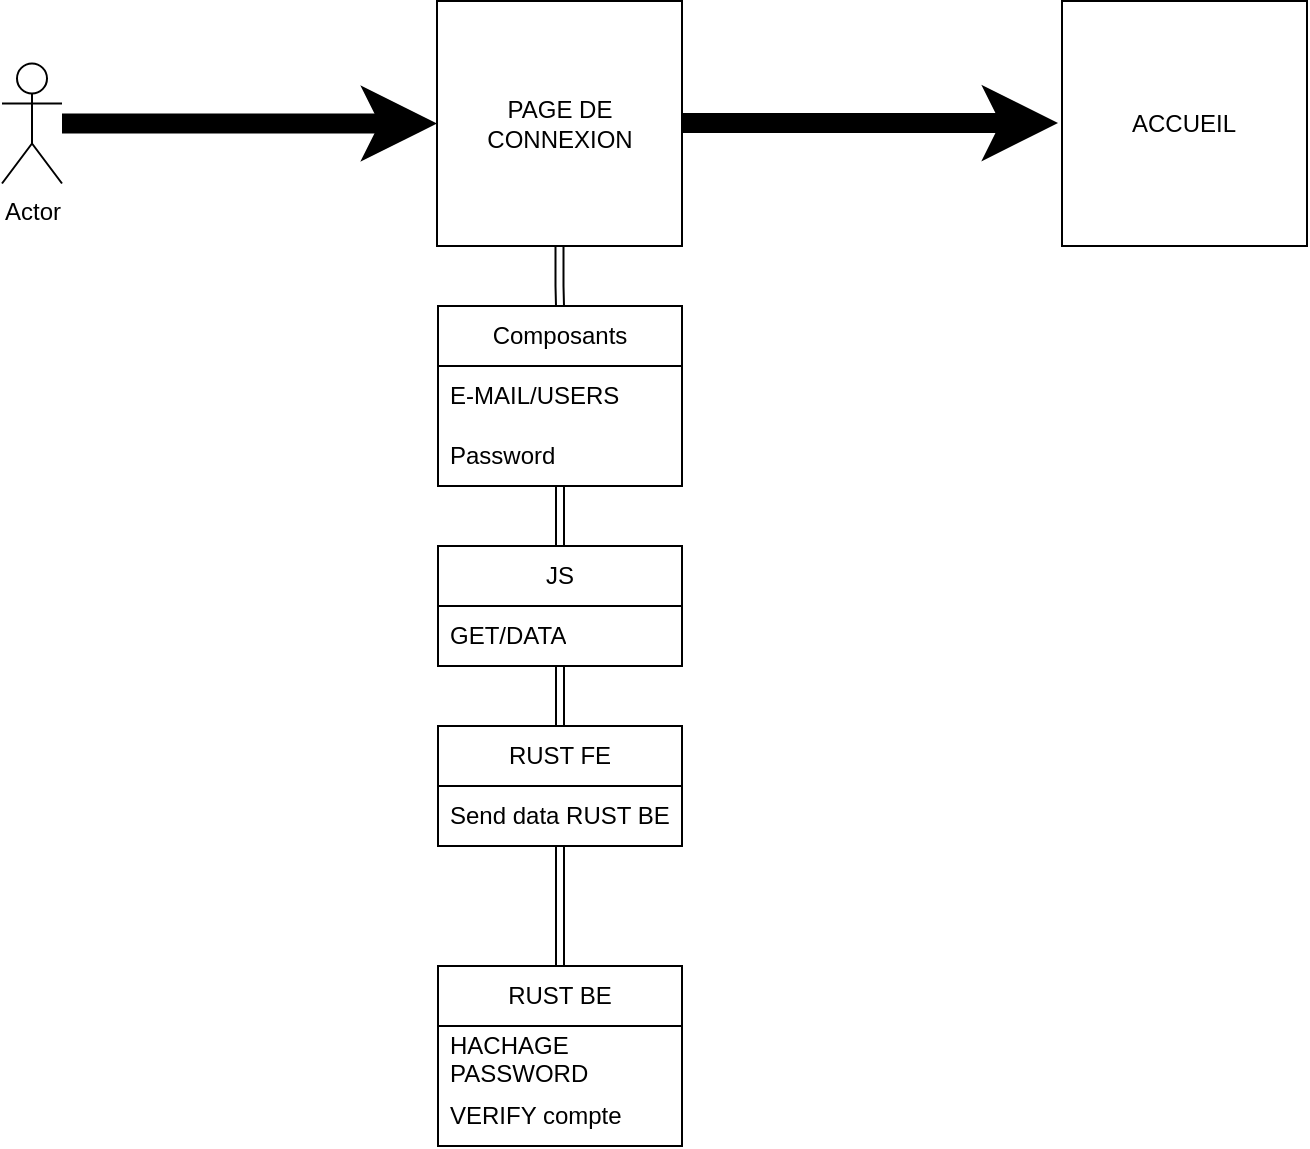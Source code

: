 <mxfile version="21.6.2" type="github">
  <diagram name="Page-1" id="qT9QPxsMEMK8nyg3d_37">
    <mxGraphModel dx="956" dy="530" grid="1" gridSize="10" guides="1" tooltips="1" connect="1" arrows="1" fold="1" page="1" pageScale="1" pageWidth="850" pageHeight="1100" math="0" shadow="0">
      <root>
        <mxCell id="0" />
        <mxCell id="1" parent="0" />
        <mxCell id="gc4vtJJeDPZxb7eioNeU-11" style="edgeStyle=orthogonalEdgeStyle;rounded=0;orthogonalLoop=1;jettySize=auto;html=1;entryX=0.5;entryY=0;entryDx=0;entryDy=0;shape=link;" edge="1" parent="1" source="gc4vtJJeDPZxb7eioNeU-1" target="gc4vtJJeDPZxb7eioNeU-7">
          <mxGeometry relative="1" as="geometry" />
        </mxCell>
        <mxCell id="gc4vtJJeDPZxb7eioNeU-1" value="" style="whiteSpace=wrap;html=1;aspect=fixed;" vertex="1" parent="1">
          <mxGeometry x="277.5" y="277.5" width="122.5" height="122.5" as="geometry" />
        </mxCell>
        <mxCell id="gc4vtJJeDPZxb7eioNeU-2" value="PAGE DE CONNEXION" style="text;html=1;strokeColor=none;fillColor=none;align=center;verticalAlign=middle;whiteSpace=wrap;rounded=0;" vertex="1" parent="1">
          <mxGeometry x="308.75" y="323.75" width="60" height="30" as="geometry" />
        </mxCell>
        <mxCell id="gc4vtJJeDPZxb7eioNeU-5" style="edgeStyle=orthogonalEdgeStyle;rounded=0;orthogonalLoop=1;jettySize=auto;html=1;entryX=0;entryY=0.5;entryDx=0;entryDy=0;strokeWidth=10;" edge="1" parent="1" source="gc4vtJJeDPZxb7eioNeU-3" target="gc4vtJJeDPZxb7eioNeU-1">
          <mxGeometry relative="1" as="geometry" />
        </mxCell>
        <mxCell id="gc4vtJJeDPZxb7eioNeU-3" value="Actor" style="shape=umlActor;verticalLabelPosition=bottom;verticalAlign=top;html=1;outlineConnect=0;" vertex="1" parent="1">
          <mxGeometry x="60" y="308.75" width="30" height="60" as="geometry" />
        </mxCell>
        <mxCell id="gc4vtJJeDPZxb7eioNeU-16" style="edgeStyle=orthogonalEdgeStyle;rounded=0;orthogonalLoop=1;jettySize=auto;html=1;entryX=0.5;entryY=0;entryDx=0;entryDy=0;shape=link;" edge="1" parent="1" source="gc4vtJJeDPZxb7eioNeU-7" target="gc4vtJJeDPZxb7eioNeU-13">
          <mxGeometry relative="1" as="geometry" />
        </mxCell>
        <mxCell id="gc4vtJJeDPZxb7eioNeU-7" value="Composants" style="swimlane;fontStyle=0;childLayout=stackLayout;horizontal=1;startSize=30;horizontalStack=0;resizeParent=1;resizeParentMax=0;resizeLast=0;collapsible=1;marginBottom=0;whiteSpace=wrap;html=1;" vertex="1" parent="1">
          <mxGeometry x="278" y="430" width="122" height="90" as="geometry" />
        </mxCell>
        <mxCell id="gc4vtJJeDPZxb7eioNeU-8" value="E-MAIL/USERS&lt;span style=&quot;white-space: pre;&quot;&gt;&#x9;&lt;/span&gt;" style="text;strokeColor=none;fillColor=none;align=left;verticalAlign=middle;spacingLeft=4;spacingRight=4;overflow=hidden;points=[[0,0.5],[1,0.5]];portConstraint=eastwest;rotatable=0;whiteSpace=wrap;html=1;" vertex="1" parent="gc4vtJJeDPZxb7eioNeU-7">
          <mxGeometry y="30" width="122" height="30" as="geometry" />
        </mxCell>
        <mxCell id="gc4vtJJeDPZxb7eioNeU-9" value="Password" style="text;strokeColor=none;fillColor=none;align=left;verticalAlign=middle;spacingLeft=4;spacingRight=4;overflow=hidden;points=[[0,0.5],[1,0.5]];portConstraint=eastwest;rotatable=0;whiteSpace=wrap;html=1;" vertex="1" parent="gc4vtJJeDPZxb7eioNeU-7">
          <mxGeometry y="60" width="122" height="30" as="geometry" />
        </mxCell>
        <mxCell id="gc4vtJJeDPZxb7eioNeU-23" style="edgeStyle=orthogonalEdgeStyle;rounded=0;orthogonalLoop=1;jettySize=auto;html=1;entryX=0.5;entryY=0;entryDx=0;entryDy=0;shape=link;" edge="1" parent="1" source="gc4vtJJeDPZxb7eioNeU-13" target="gc4vtJJeDPZxb7eioNeU-17">
          <mxGeometry relative="1" as="geometry" />
        </mxCell>
        <mxCell id="gc4vtJJeDPZxb7eioNeU-13" value="JS" style="swimlane;fontStyle=0;childLayout=stackLayout;horizontal=1;startSize=30;horizontalStack=0;resizeParent=1;resizeParentMax=0;resizeLast=0;collapsible=1;marginBottom=0;whiteSpace=wrap;html=1;" vertex="1" parent="1">
          <mxGeometry x="278" y="550" width="122" height="60" as="geometry" />
        </mxCell>
        <mxCell id="gc4vtJJeDPZxb7eioNeU-14" value="GET/DATA" style="text;strokeColor=none;fillColor=none;align=left;verticalAlign=middle;spacingLeft=4;spacingRight=4;overflow=hidden;points=[[0,0.5],[1,0.5]];portConstraint=eastwest;rotatable=0;whiteSpace=wrap;html=1;" vertex="1" parent="gc4vtJJeDPZxb7eioNeU-13">
          <mxGeometry y="30" width="122" height="30" as="geometry" />
        </mxCell>
        <mxCell id="gc4vtJJeDPZxb7eioNeU-24" style="edgeStyle=orthogonalEdgeStyle;rounded=0;orthogonalLoop=1;jettySize=auto;html=1;entryX=0.5;entryY=0;entryDx=0;entryDy=0;shape=link;" edge="1" parent="1" source="gc4vtJJeDPZxb7eioNeU-17" target="gc4vtJJeDPZxb7eioNeU-20">
          <mxGeometry relative="1" as="geometry" />
        </mxCell>
        <mxCell id="gc4vtJJeDPZxb7eioNeU-17" value="RUST FE" style="swimlane;fontStyle=0;childLayout=stackLayout;horizontal=1;startSize=30;horizontalStack=0;resizeParent=1;resizeParentMax=0;resizeLast=0;collapsible=1;marginBottom=0;whiteSpace=wrap;html=1;" vertex="1" parent="1">
          <mxGeometry x="278" y="640" width="122" height="60" as="geometry" />
        </mxCell>
        <mxCell id="gc4vtJJeDPZxb7eioNeU-19" value="Send data RUST BE" style="text;strokeColor=none;fillColor=none;align=left;verticalAlign=middle;spacingLeft=4;spacingRight=4;overflow=hidden;points=[[0,0.5],[1,0.5]];portConstraint=eastwest;rotatable=0;whiteSpace=wrap;html=1;" vertex="1" parent="gc4vtJJeDPZxb7eioNeU-17">
          <mxGeometry y="30" width="122" height="30" as="geometry" />
        </mxCell>
        <mxCell id="gc4vtJJeDPZxb7eioNeU-20" value="RUST BE" style="swimlane;fontStyle=0;childLayout=stackLayout;horizontal=1;startSize=30;horizontalStack=0;resizeParent=1;resizeParentMax=0;resizeLast=0;collapsible=1;marginBottom=0;whiteSpace=wrap;html=1;" vertex="1" parent="1">
          <mxGeometry x="278" y="760" width="122" height="90" as="geometry" />
        </mxCell>
        <mxCell id="gc4vtJJeDPZxb7eioNeU-21" value="HACHAGE PASSWORD" style="text;strokeColor=none;fillColor=none;align=left;verticalAlign=middle;spacingLeft=4;spacingRight=4;overflow=hidden;points=[[0,0.5],[1,0.5]];portConstraint=eastwest;rotatable=0;whiteSpace=wrap;html=1;" vertex="1" parent="gc4vtJJeDPZxb7eioNeU-20">
          <mxGeometry y="30" width="122" height="30" as="geometry" />
        </mxCell>
        <mxCell id="gc4vtJJeDPZxb7eioNeU-22" value="VERIFY compte" style="text;strokeColor=none;fillColor=none;align=left;verticalAlign=middle;spacingLeft=4;spacingRight=4;overflow=hidden;points=[[0,0.5],[1,0.5]];portConstraint=eastwest;rotatable=0;whiteSpace=wrap;html=1;" vertex="1" parent="gc4vtJJeDPZxb7eioNeU-20">
          <mxGeometry y="60" width="122" height="30" as="geometry" />
        </mxCell>
        <mxCell id="gc4vtJJeDPZxb7eioNeU-25" style="edgeStyle=orthogonalEdgeStyle;rounded=0;orthogonalLoop=1;jettySize=auto;html=1;entryX=0;entryY=0.5;entryDx=0;entryDy=0;strokeWidth=10;" edge="1" parent="1">
          <mxGeometry relative="1" as="geometry">
            <mxPoint x="400" y="338.53" as="sourcePoint" />
            <mxPoint x="588" y="338.53" as="targetPoint" />
            <Array as="points">
              <mxPoint x="510" y="338.53" />
              <mxPoint x="510" y="338.53" />
            </Array>
          </mxGeometry>
        </mxCell>
        <mxCell id="gc4vtJJeDPZxb7eioNeU-26" value="" style="whiteSpace=wrap;html=1;aspect=fixed;" vertex="1" parent="1">
          <mxGeometry x="590" y="277.5" width="122.5" height="122.5" as="geometry" />
        </mxCell>
        <mxCell id="gc4vtJJeDPZxb7eioNeU-27" value="ACCUEIL" style="text;html=1;strokeColor=none;fillColor=none;align=center;verticalAlign=middle;whiteSpace=wrap;rounded=0;" vertex="1" parent="1">
          <mxGeometry x="621.25" y="323.75" width="60" height="30" as="geometry" />
        </mxCell>
      </root>
    </mxGraphModel>
  </diagram>
</mxfile>
